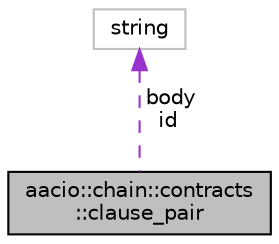 digraph "aacio::chain::contracts::clause_pair"
{
  edge [fontname="Helvetica",fontsize="10",labelfontname="Helvetica",labelfontsize="10"];
  node [fontname="Helvetica",fontsize="10",shape=record];
  Node1 [label="aacio::chain::contracts\l::clause_pair",height=0.2,width=0.4,color="black", fillcolor="grey75", style="filled", fontcolor="black"];
  Node2 -> Node1 [dir="back",color="darkorchid3",fontsize="10",style="dashed",label=" body\nid" ,fontname="Helvetica"];
  Node2 [label="string",height=0.2,width=0.4,color="grey75", fillcolor="white", style="filled"];
}
